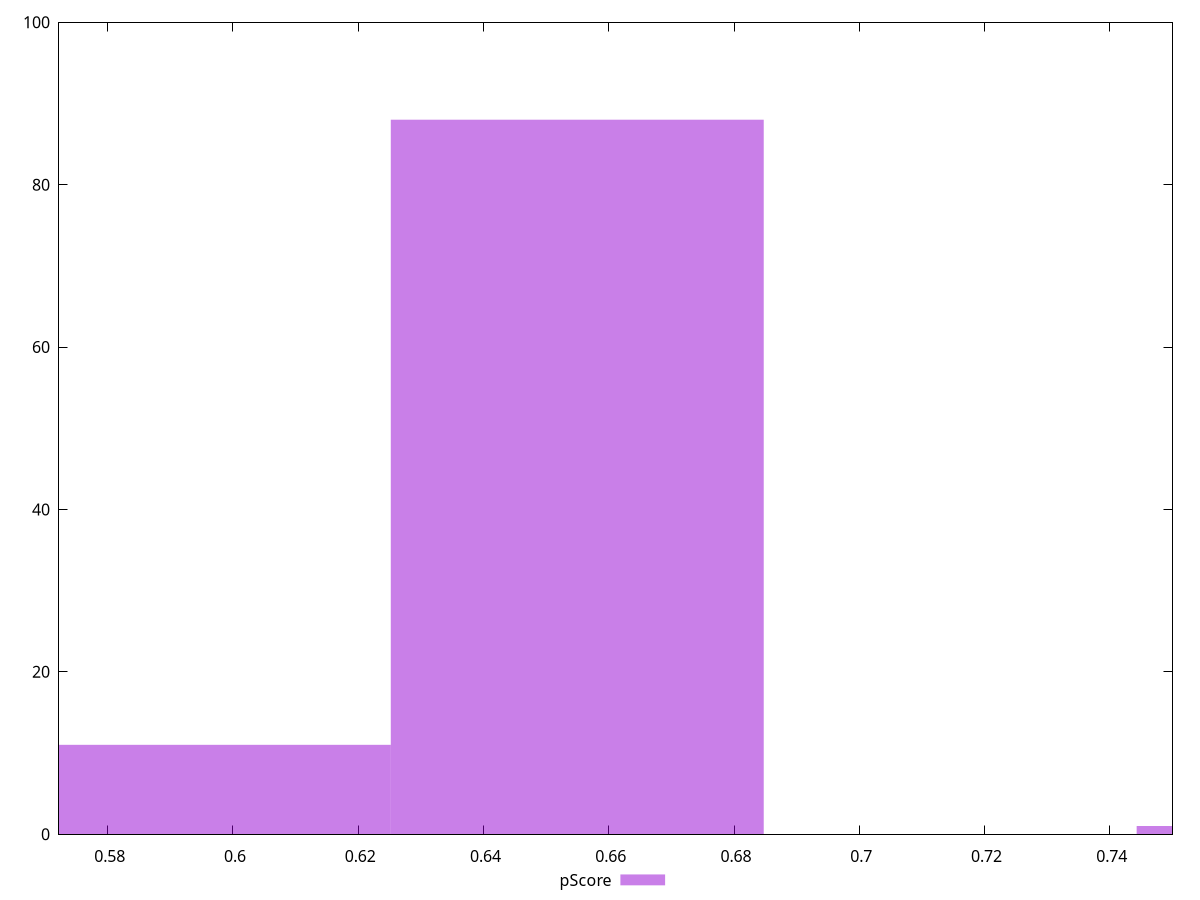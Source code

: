reset

$pScore <<EOF
0.5954232120853749 11
0.6549655332939123 88
0.7740501757109872 1
EOF

set key outside below
set boxwidth 0.05954232120853748
set xrange [0.5722222222222222:0.75]
set yrange [0:100]
set trange [0:100]
set style fill transparent solid 0.5 noborder
set terminal svg size 640, 490 enhanced background rgb 'white'
set output "report_00019_2021-02-10T18-14-37.922Z//uses-webp-images/samples/pages+cached+noadtech/pScore/histogram.svg"

plot $pScore title "pScore" with boxes

reset
